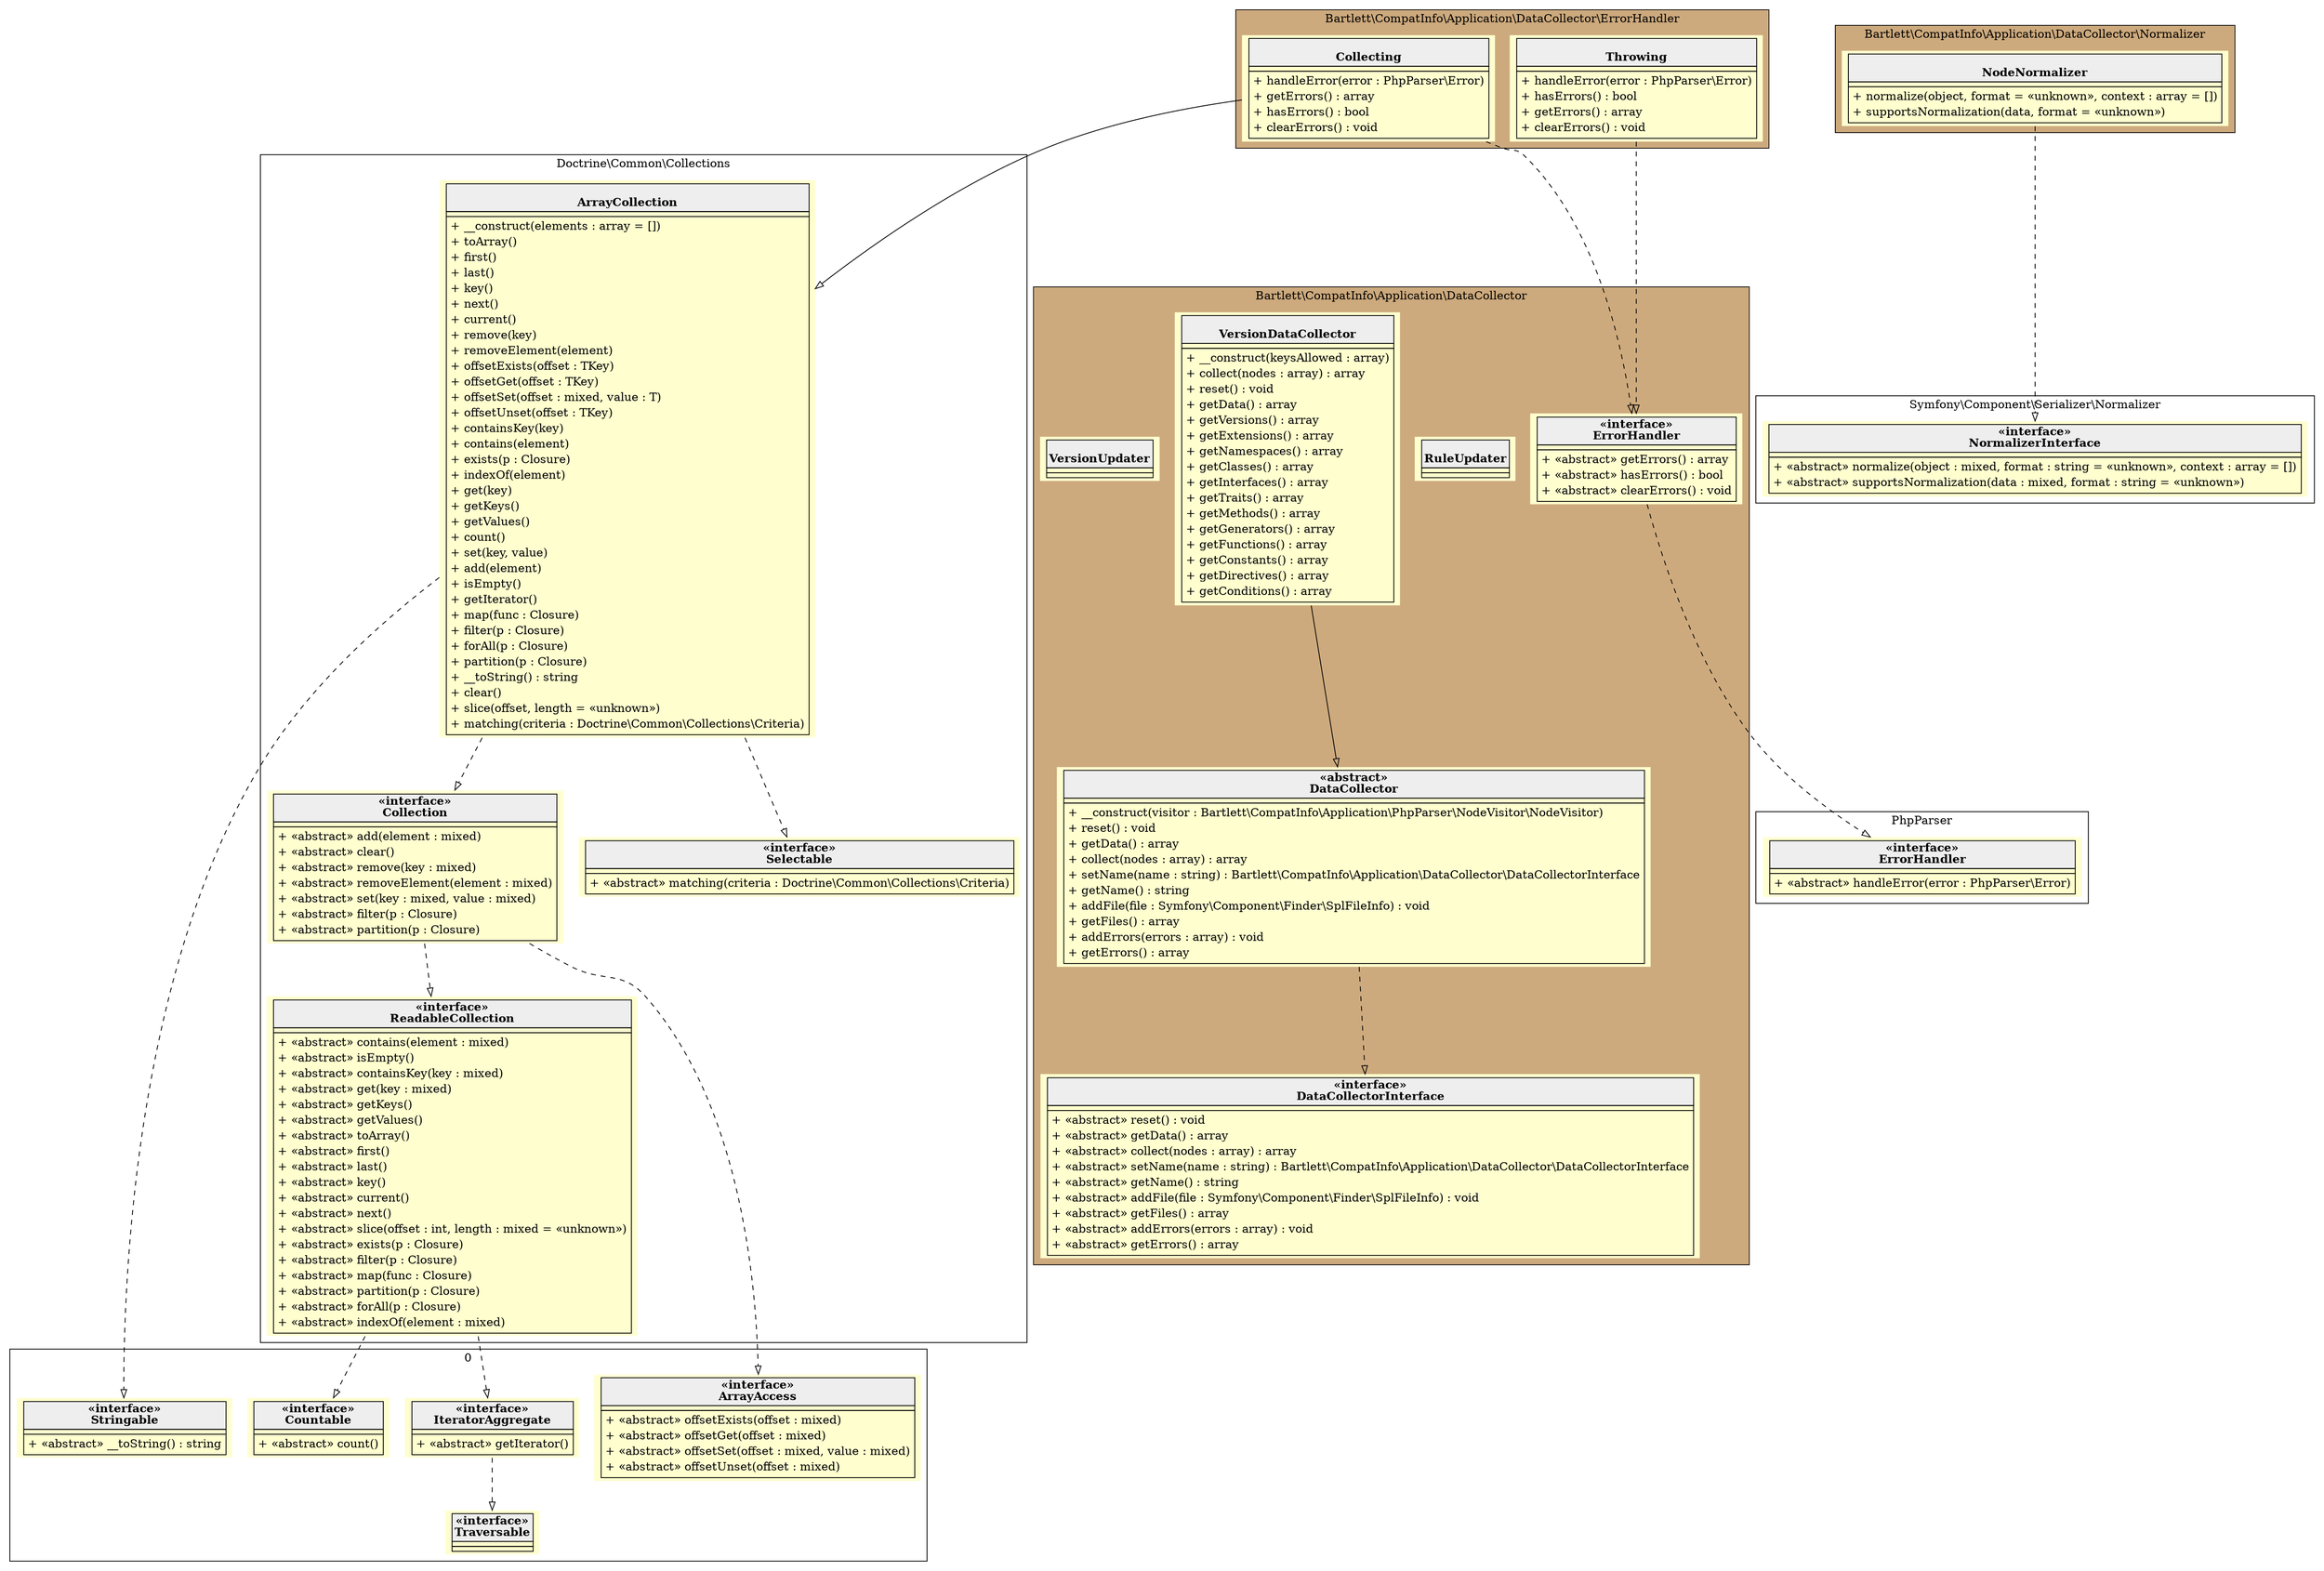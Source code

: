 digraph {
  graph [rankdir="TB" bgcolor="transparent"]
  node [fillcolor="#FEFECE" style="filled"]
  subgraph cluster_0 {
    graph [bgcolor="burlywood3"]
    label = "Bartlett\\CompatInfo\\Application\\DataCollector\\ErrorHandler"
    "Bartlett\\CompatInfo\\Application\\DataCollector\\ErrorHandler\\Collecting" [shape="none" label=<
<table cellspacing="0" border="0" cellborder="1">
    <tr><td bgcolor="#eeeeee"><b><br/>Collecting</b></td></tr>
    <tr><td></td></tr>
    <tr><td><table border="0" cellspacing="0" cellpadding="2">
    <tr><td align="left">+ handleError(error : PhpParser\\Error)</td></tr>
    <tr><td align="left">+ getErrors() : array</td></tr>
    <tr><td align="left">+ hasErrors() : bool</td></tr>
    <tr><td align="left">+ clearErrors() : void</td></tr>
</table></td></tr>
</table>>]
    "Bartlett\\CompatInfo\\Application\\DataCollector\\ErrorHandler\\Throwing" [shape="none" label=<
<table cellspacing="0" border="0" cellborder="1">
    <tr><td bgcolor="#eeeeee"><b><br/>Throwing</b></td></tr>
    <tr><td></td></tr>
    <tr><td><table border="0" cellspacing="0" cellpadding="2">
    <tr><td align="left">+ handleError(error : PhpParser\\Error)</td></tr>
    <tr><td align="left">+ hasErrors() : bool</td></tr>
    <tr><td align="left">+ getErrors() : array</td></tr>
    <tr><td align="left">+ clearErrors() : void</td></tr>
</table></td></tr>
</table>>]
  }
  subgraph cluster_1 {
    label = "Doctrine\\Common\\Collections"
    "Doctrine\\Common\\Collections\\ArrayCollection" [shape="none" label=<
<table cellspacing="0" border="0" cellborder="1">
    <tr><td bgcolor="#eeeeee"><b><br/>ArrayCollection</b></td></tr>
    <tr><td></td></tr>
    <tr><td><table border="0" cellspacing="0" cellpadding="2">
    <tr><td align="left">+ __construct(elements : array = [])</td></tr>
    <tr><td align="left">+ toArray()</td></tr>
    <tr><td align="left">+ first()</td></tr>
    <tr><td align="left">+ last()</td></tr>
    <tr><td align="left">+ key()</td></tr>
    <tr><td align="left">+ next()</td></tr>
    <tr><td align="left">+ current()</td></tr>
    <tr><td align="left">+ remove(key)</td></tr>
    <tr><td align="left">+ removeElement(element)</td></tr>
    <tr><td align="left">+ offsetExists(offset : TKey)</td></tr>
    <tr><td align="left">+ offsetGet(offset : TKey)</td></tr>
    <tr><td align="left">+ offsetSet(offset : mixed, value : T)</td></tr>
    <tr><td align="left">+ offsetUnset(offset : TKey)</td></tr>
    <tr><td align="left">+ containsKey(key)</td></tr>
    <tr><td align="left">+ contains(element)</td></tr>
    <tr><td align="left">+ exists(p : Closure)</td></tr>
    <tr><td align="left">+ indexOf(element)</td></tr>
    <tr><td align="left">+ get(key)</td></tr>
    <tr><td align="left">+ getKeys()</td></tr>
    <tr><td align="left">+ getValues()</td></tr>
    <tr><td align="left">+ count()</td></tr>
    <tr><td align="left">+ set(key, value)</td></tr>
    <tr><td align="left">+ add(element)</td></tr>
    <tr><td align="left">+ isEmpty()</td></tr>
    <tr><td align="left">+ getIterator()</td></tr>
    <tr><td align="left">+ map(func : Closure)</td></tr>
    <tr><td align="left">+ filter(p : Closure)</td></tr>
    <tr><td align="left">+ forAll(p : Closure)</td></tr>
    <tr><td align="left">+ partition(p : Closure)</td></tr>
    <tr><td align="left">+ __toString() : string</td></tr>
    <tr><td align="left">+ clear()</td></tr>
    <tr><td align="left">+ slice(offset, length = «unknown»)</td></tr>
    <tr><td align="left">+ matching(criteria : Doctrine\\Common\\Collections\\Criteria)</td></tr>
</table></td></tr>
</table>>]
    "Doctrine\\Common\\Collections\\Collection" [shape="none" label=<
<table cellspacing="0" border="0" cellborder="1">
    <tr><td bgcolor="#eeeeee"><b>«interface»<br/>Collection</b></td></tr>
    <tr><td></td></tr>
    <tr><td><table border="0" cellspacing="0" cellpadding="2">
    <tr><td align="left">+ «abstract» add(element : mixed)</td></tr>
    <tr><td align="left">+ «abstract» clear()</td></tr>
    <tr><td align="left">+ «abstract» remove(key : mixed)</td></tr>
    <tr><td align="left">+ «abstract» removeElement(element : mixed)</td></tr>
    <tr><td align="left">+ «abstract» set(key : mixed, value : mixed)</td></tr>
    <tr><td align="left">+ «abstract» filter(p : Closure)</td></tr>
    <tr><td align="left">+ «abstract» partition(p : Closure)</td></tr>
</table></td></tr>
</table>>]
    "Doctrine\\Common\\Collections\\ReadableCollection" [shape="none" label=<
<table cellspacing="0" border="0" cellborder="1">
    <tr><td bgcolor="#eeeeee"><b>«interface»<br/>ReadableCollection</b></td></tr>
    <tr><td></td></tr>
    <tr><td><table border="0" cellspacing="0" cellpadding="2">
    <tr><td align="left">+ «abstract» contains(element : mixed)</td></tr>
    <tr><td align="left">+ «abstract» isEmpty()</td></tr>
    <tr><td align="left">+ «abstract» containsKey(key : mixed)</td></tr>
    <tr><td align="left">+ «abstract» get(key : mixed)</td></tr>
    <tr><td align="left">+ «abstract» getKeys()</td></tr>
    <tr><td align="left">+ «abstract» getValues()</td></tr>
    <tr><td align="left">+ «abstract» toArray()</td></tr>
    <tr><td align="left">+ «abstract» first()</td></tr>
    <tr><td align="left">+ «abstract» last()</td></tr>
    <tr><td align="left">+ «abstract» key()</td></tr>
    <tr><td align="left">+ «abstract» current()</td></tr>
    <tr><td align="left">+ «abstract» next()</td></tr>
    <tr><td align="left">+ «abstract» slice(offset : int, length : mixed = «unknown»)</td></tr>
    <tr><td align="left">+ «abstract» exists(p : Closure)</td></tr>
    <tr><td align="left">+ «abstract» filter(p : Closure)</td></tr>
    <tr><td align="left">+ «abstract» map(func : Closure)</td></tr>
    <tr><td align="left">+ «abstract» partition(p : Closure)</td></tr>
    <tr><td align="left">+ «abstract» forAll(p : Closure)</td></tr>
    <tr><td align="left">+ «abstract» indexOf(element : mixed)</td></tr>
</table></td></tr>
</table>>]
    "Doctrine\\Common\\Collections\\Selectable" [shape="none" label=<
<table cellspacing="0" border="0" cellborder="1">
    <tr><td bgcolor="#eeeeee"><b>«interface»<br/>Selectable</b></td></tr>
    <tr><td></td></tr>
    <tr><td><table border="0" cellspacing="0" cellpadding="2">
    <tr><td align="left">+ «abstract» matching(criteria : Doctrine\\Common\\Collections\\Criteria)</td></tr>
</table></td></tr>
</table>>]
  }
  subgraph cluster_2 {
    label = 0
    "Countable" [shape="none" label=<
<table cellspacing="0" border="0" cellborder="1">
    <tr><td bgcolor="#eeeeee"><b>«interface»<br/>Countable</b></td></tr>
    <tr><td></td></tr>
    <tr><td><table border="0" cellspacing="0" cellpadding="2">
    <tr><td align="left">+ «abstract» count()</td></tr>
</table></td></tr>
</table>>]
    "IteratorAggregate" [shape="none" label=<
<table cellspacing="0" border="0" cellborder="1">
    <tr><td bgcolor="#eeeeee"><b>«interface»<br/>IteratorAggregate</b></td></tr>
    <tr><td></td></tr>
    <tr><td><table border="0" cellspacing="0" cellpadding="2">
    <tr><td align="left">+ «abstract» getIterator()</td></tr>
</table></td></tr>
</table>>]
    "Traversable" [shape="none" label=<
<table cellspacing="0" border="0" cellborder="1">
    <tr><td bgcolor="#eeeeee"><b>«interface»<br/>Traversable</b></td></tr>
    <tr><td></td></tr>
    <tr><td></td></tr>
</table>>]
    "ArrayAccess" [shape="none" label=<
<table cellspacing="0" border="0" cellborder="1">
    <tr><td bgcolor="#eeeeee"><b>«interface»<br/>ArrayAccess</b></td></tr>
    <tr><td></td></tr>
    <tr><td><table border="0" cellspacing="0" cellpadding="2">
    <tr><td align="left">+ «abstract» offsetExists(offset : mixed)</td></tr>
    <tr><td align="left">+ «abstract» offsetGet(offset : mixed)</td></tr>
    <tr><td align="left">+ «abstract» offsetSet(offset : mixed, value : mixed)</td></tr>
    <tr><td align="left">+ «abstract» offsetUnset(offset : mixed)</td></tr>
</table></td></tr>
</table>>]
    "Stringable" [shape="none" label=<
<table cellspacing="0" border="0" cellborder="1">
    <tr><td bgcolor="#eeeeee"><b>«interface»<br/>Stringable</b></td></tr>
    <tr><td></td></tr>
    <tr><td><table border="0" cellspacing="0" cellpadding="2">
    <tr><td align="left">+ «abstract» __toString() : string</td></tr>
</table></td></tr>
</table>>]
  }
  subgraph cluster_3 {
    graph [bgcolor="burlywood3"]
    label = "Bartlett\\CompatInfo\\Application\\DataCollector"
    "Bartlett\\CompatInfo\\Application\\DataCollector\\ErrorHandler" [shape="none" label=<
<table cellspacing="0" border="0" cellborder="1">
    <tr><td bgcolor="#eeeeee"><b>«interface»<br/>ErrorHandler</b></td></tr>
    <tr><td></td></tr>
    <tr><td><table border="0" cellspacing="0" cellpadding="2">
    <tr><td align="left">+ «abstract» getErrors() : array</td></tr>
    <tr><td align="left">+ «abstract» hasErrors() : bool</td></tr>
    <tr><td align="left">+ «abstract» clearErrors() : void</td></tr>
</table></td></tr>
</table>>]
    "Bartlett\\CompatInfo\\Application\\DataCollector\\DataCollector" [shape="none" label=<
<table cellspacing="0" border="0" cellborder="1">
    <tr><td bgcolor="#eeeeee"><b>«abstract»<br/>DataCollector</b></td></tr>
    <tr><td></td></tr>
    <tr><td><table border="0" cellspacing="0" cellpadding="2">
    <tr><td align="left">+ __construct(visitor : Bartlett\\CompatInfo\\Application\\PhpParser\\NodeVisitor\\NodeVisitor)</td></tr>
    <tr><td align="left">+ reset() : void</td></tr>
    <tr><td align="left">+ getData() : array</td></tr>
    <tr><td align="left">+ collect(nodes : array) : array</td></tr>
    <tr><td align="left">+ setName(name : string) : Bartlett\\CompatInfo\\Application\\DataCollector\\DataCollectorInterface</td></tr>
    <tr><td align="left">+ getName() : string</td></tr>
    <tr><td align="left">+ addFile(file : Symfony\\Component\\Finder\\SplFileInfo) : void</td></tr>
    <tr><td align="left">+ getFiles() : array</td></tr>
    <tr><td align="left">+ addErrors(errors : array) : void</td></tr>
    <tr><td align="left">+ getErrors() : array</td></tr>
</table></td></tr>
</table>>]
    "Bartlett\\CompatInfo\\Application\\DataCollector\\DataCollectorInterface" [shape="none" label=<
<table cellspacing="0" border="0" cellborder="1">
    <tr><td bgcolor="#eeeeee"><b>«interface»<br/>DataCollectorInterface</b></td></tr>
    <tr><td></td></tr>
    <tr><td><table border="0" cellspacing="0" cellpadding="2">
    <tr><td align="left">+ «abstract» reset() : void</td></tr>
    <tr><td align="left">+ «abstract» getData() : array</td></tr>
    <tr><td align="left">+ «abstract» collect(nodes : array) : array</td></tr>
    <tr><td align="left">+ «abstract» setName(name : string) : Bartlett\\CompatInfo\\Application\\DataCollector\\DataCollectorInterface</td></tr>
    <tr><td align="left">+ «abstract» getName() : string</td></tr>
    <tr><td align="left">+ «abstract» addFile(file : Symfony\\Component\\Finder\\SplFileInfo) : void</td></tr>
    <tr><td align="left">+ «abstract» getFiles() : array</td></tr>
    <tr><td align="left">+ «abstract» addErrors(errors : array) : void</td></tr>
    <tr><td align="left">+ «abstract» getErrors() : array</td></tr>
</table></td></tr>
</table>>]
    "Bartlett\\CompatInfo\\Application\\DataCollector\\RuleUpdater" [shape="none" label=<
<table cellspacing="0" border="0" cellborder="1">
    <tr><td bgcolor="#eeeeee"><b><br/>RuleUpdater</b></td></tr>
    <tr><td></td></tr>
    <tr><td></td></tr>
</table>>]
    "Bartlett\\CompatInfo\\Application\\DataCollector\\VersionDataCollector" [shape="none" label=<
<table cellspacing="0" border="0" cellborder="1">
    <tr><td bgcolor="#eeeeee"><b><br/>VersionDataCollector</b></td></tr>
    <tr><td></td></tr>
    <tr><td><table border="0" cellspacing="0" cellpadding="2">
    <tr><td align="left">+ __construct(keysAllowed : array)</td></tr>
    <tr><td align="left">+ collect(nodes : array) : array</td></tr>
    <tr><td align="left">+ reset() : void</td></tr>
    <tr><td align="left">+ getData() : array</td></tr>
    <tr><td align="left">+ getVersions() : array</td></tr>
    <tr><td align="left">+ getExtensions() : array</td></tr>
    <tr><td align="left">+ getNamespaces() : array</td></tr>
    <tr><td align="left">+ getClasses() : array</td></tr>
    <tr><td align="left">+ getInterfaces() : array</td></tr>
    <tr><td align="left">+ getTraits() : array</td></tr>
    <tr><td align="left">+ getMethods() : array</td></tr>
    <tr><td align="left">+ getGenerators() : array</td></tr>
    <tr><td align="left">+ getFunctions() : array</td></tr>
    <tr><td align="left">+ getConstants() : array</td></tr>
    <tr><td align="left">+ getDirectives() : array</td></tr>
    <tr><td align="left">+ getConditions() : array</td></tr>
</table></td></tr>
</table>>]
    "Bartlett\\CompatInfo\\Application\\DataCollector\\VersionUpdater" [shape="none" label=<
<table cellspacing="0" border="0" cellborder="1">
    <tr><td bgcolor="#eeeeee"><b><br/>VersionUpdater</b></td></tr>
    <tr><td></td></tr>
    <tr><td></td></tr>
</table>>]
  }
  subgraph cluster_4 {
    label = "PhpParser"
    "PhpParser\\ErrorHandler" [shape="none" label=<
<table cellspacing="0" border="0" cellborder="1">
    <tr><td bgcolor="#eeeeee"><b>«interface»<br/>ErrorHandler</b></td></tr>
    <tr><td></td></tr>
    <tr><td><table border="0" cellspacing="0" cellpadding="2">
    <tr><td align="left">+ «abstract» handleError(error : PhpParser\\Error)</td></tr>
</table></td></tr>
</table>>]
  }
  subgraph cluster_5 {
    graph [bgcolor="burlywood3"]
    label = "Bartlett\\CompatInfo\\Application\\DataCollector\\Normalizer"
    "Bartlett\\CompatInfo\\Application\\DataCollector\\Normalizer\\NodeNormalizer" [shape="none" label=<
<table cellspacing="0" border="0" cellborder="1">
    <tr><td bgcolor="#eeeeee"><b><br/>NodeNormalizer</b></td></tr>
    <tr><td></td></tr>
    <tr><td><table border="0" cellspacing="0" cellpadding="2">
    <tr><td align="left">+ normalize(object, format = «unknown», context : array = [])</td></tr>
    <tr><td align="left">+ supportsNormalization(data, format = «unknown»)</td></tr>
</table></td></tr>
</table>>]
  }
  subgraph cluster_6 {
    label = "Symfony\\Component\\Serializer\\Normalizer"
    "Symfony\\Component\\Serializer\\Normalizer\\NormalizerInterface" [shape="none" label=<
<table cellspacing="0" border="0" cellborder="1">
    <tr><td bgcolor="#eeeeee"><b>«interface»<br/>NormalizerInterface</b></td></tr>
    <tr><td></td></tr>
    <tr><td><table border="0" cellspacing="0" cellpadding="2">
    <tr><td align="left">+ «abstract» normalize(object : mixed, format : string = «unknown», context : array = [])</td></tr>
    <tr><td align="left">+ «abstract» supportsNormalization(data : mixed, format : string = «unknown»)</td></tr>
</table></td></tr>
</table>>]
  }
  "Doctrine\\Common\\Collections\\ReadableCollection" -> "Countable" [arrowhead="empty" style="dashed"]
  "IteratorAggregate" -> "Traversable" [arrowhead="empty" style="dashed"]
  "Doctrine\\Common\\Collections\\ReadableCollection" -> "IteratorAggregate" [arrowhead="empty" style="dashed"]
  "Doctrine\\Common\\Collections\\Collection" -> "Doctrine\\Common\\Collections\\ReadableCollection" [arrowhead="empty" style="dashed"]
  "Doctrine\\Common\\Collections\\Collection" -> "ArrayAccess" [arrowhead="empty" style="dashed"]
  "Doctrine\\Common\\Collections\\ArrayCollection" -> "Doctrine\\Common\\Collections\\Collection" [arrowhead="empty" style="dashed"]
  "Doctrine\\Common\\Collections\\ArrayCollection" -> "Doctrine\\Common\\Collections\\Selectable" [arrowhead="empty" style="dashed"]
  "Doctrine\\Common\\Collections\\ArrayCollection" -> "Stringable" [arrowhead="empty" style="dashed"]
  "Bartlett\\CompatInfo\\Application\\DataCollector\\ErrorHandler\\Collecting" -> "Doctrine\\Common\\Collections\\ArrayCollection" [arrowhead="empty" style="filled"]
  "Bartlett\\CompatInfo\\Application\\DataCollector\\ErrorHandler" -> "PhpParser\\ErrorHandler" [arrowhead="empty" style="dashed"]
  "Bartlett\\CompatInfo\\Application\\DataCollector\\ErrorHandler\\Collecting" -> "Bartlett\\CompatInfo\\Application\\DataCollector\\ErrorHandler" [arrowhead="empty" style="dashed"]
  "Bartlett\\CompatInfo\\Application\\DataCollector\\ErrorHandler\\Throwing" -> "Bartlett\\CompatInfo\\Application\\DataCollector\\ErrorHandler" [arrowhead="empty" style="dashed"]
  "Bartlett\\CompatInfo\\Application\\DataCollector\\Normalizer\\NodeNormalizer" -> "Symfony\\Component\\Serializer\\Normalizer\\NormalizerInterface" [arrowhead="empty" style="dashed"]
  "Bartlett\\CompatInfo\\Application\\DataCollector\\DataCollector" -> "Bartlett\\CompatInfo\\Application\\DataCollector\\DataCollectorInterface" [arrowhead="empty" style="dashed"]
  "Bartlett\\CompatInfo\\Application\\DataCollector\\VersionDataCollector" -> "Bartlett\\CompatInfo\\Application\\DataCollector\\DataCollector" [arrowhead="empty" style="filled"]
}
